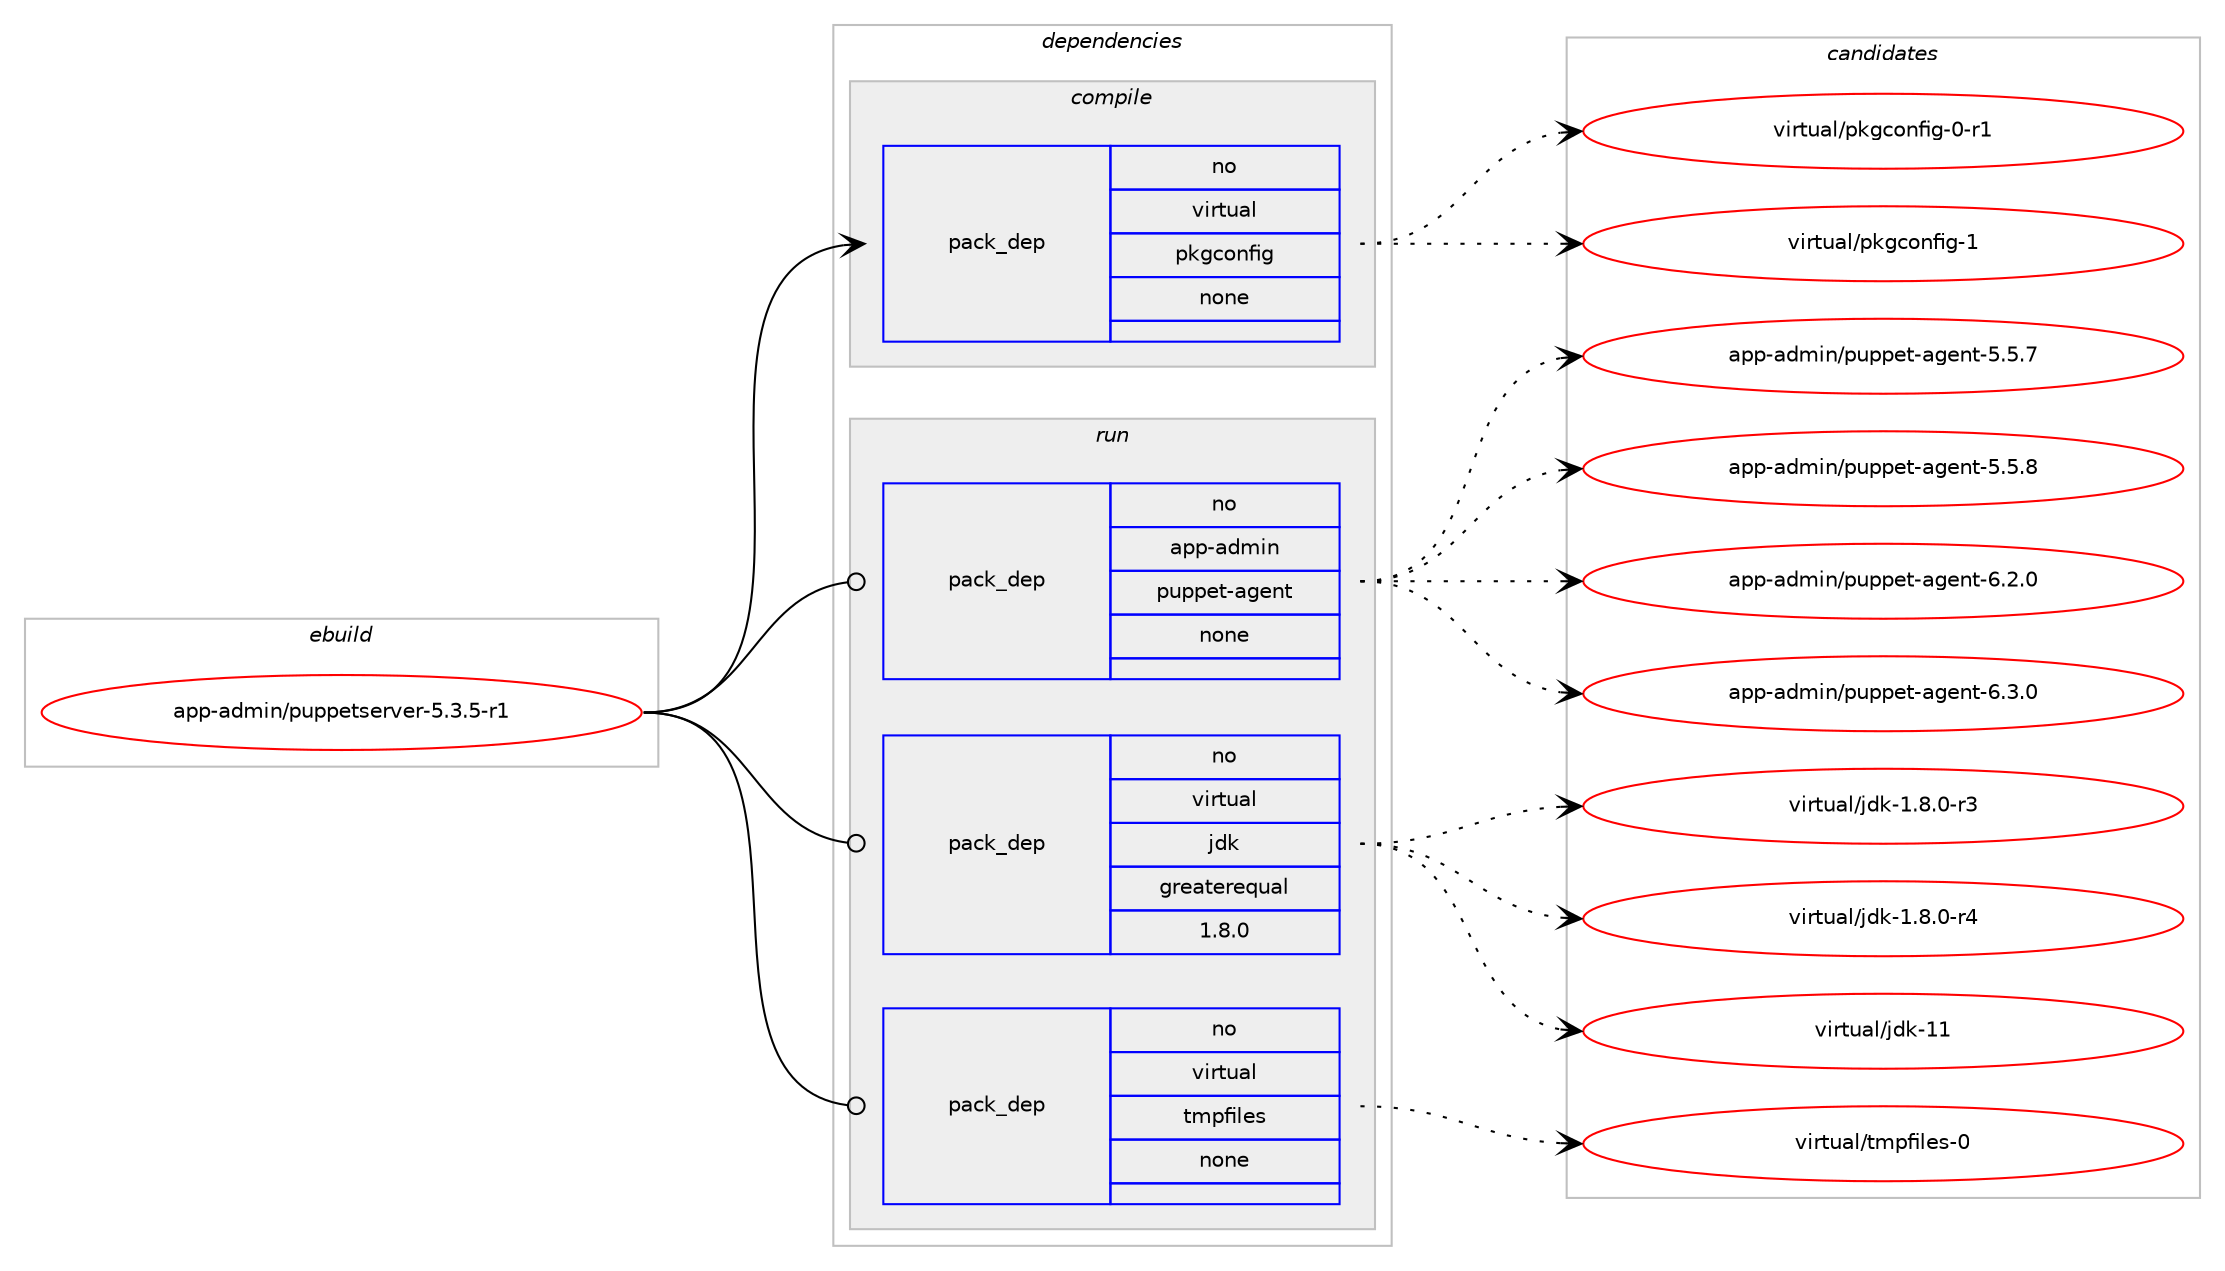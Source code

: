 digraph prolog {

# *************
# Graph options
# *************

newrank=true;
concentrate=true;
compound=true;
graph [rankdir=LR,fontname=Helvetica,fontsize=10,ranksep=1.5];#, ranksep=2.5, nodesep=0.2];
edge  [arrowhead=vee];
node  [fontname=Helvetica,fontsize=10];

# **********
# The ebuild
# **********

subgraph cluster_leftcol {
color=gray;
rank=same;
label=<<i>ebuild</i>>;
id [label="app-admin/puppetserver-5.3.5-r1", color=red, width=4, href="../app-admin/puppetserver-5.3.5-r1.svg"];
}

# ****************
# The dependencies
# ****************

subgraph cluster_midcol {
color=gray;
label=<<i>dependencies</i>>;
subgraph cluster_compile {
fillcolor="#eeeeee";
style=filled;
label=<<i>compile</i>>;
subgraph pack902619 {
dependency1267808 [label=<<TABLE BORDER="0" CELLBORDER="1" CELLSPACING="0" CELLPADDING="4" WIDTH="220"><TR><TD ROWSPAN="6" CELLPADDING="30">pack_dep</TD></TR><TR><TD WIDTH="110">no</TD></TR><TR><TD>virtual</TD></TR><TR><TD>pkgconfig</TD></TR><TR><TD>none</TD></TR><TR><TD></TD></TR></TABLE>>, shape=none, color=blue];
}
id:e -> dependency1267808:w [weight=20,style="solid",arrowhead="vee"];
}
subgraph cluster_compileandrun {
fillcolor="#eeeeee";
style=filled;
label=<<i>compile and run</i>>;
}
subgraph cluster_run {
fillcolor="#eeeeee";
style=filled;
label=<<i>run</i>>;
subgraph pack902620 {
dependency1267809 [label=<<TABLE BORDER="0" CELLBORDER="1" CELLSPACING="0" CELLPADDING="4" WIDTH="220"><TR><TD ROWSPAN="6" CELLPADDING="30">pack_dep</TD></TR><TR><TD WIDTH="110">no</TD></TR><TR><TD>app-admin</TD></TR><TR><TD>puppet-agent</TD></TR><TR><TD>none</TD></TR><TR><TD></TD></TR></TABLE>>, shape=none, color=blue];
}
id:e -> dependency1267809:w [weight=20,style="solid",arrowhead="odot"];
subgraph pack902621 {
dependency1267810 [label=<<TABLE BORDER="0" CELLBORDER="1" CELLSPACING="0" CELLPADDING="4" WIDTH="220"><TR><TD ROWSPAN="6" CELLPADDING="30">pack_dep</TD></TR><TR><TD WIDTH="110">no</TD></TR><TR><TD>virtual</TD></TR><TR><TD>jdk</TD></TR><TR><TD>greaterequal</TD></TR><TR><TD>1.8.0</TD></TR></TABLE>>, shape=none, color=blue];
}
id:e -> dependency1267810:w [weight=20,style="solid",arrowhead="odot"];
subgraph pack902622 {
dependency1267811 [label=<<TABLE BORDER="0" CELLBORDER="1" CELLSPACING="0" CELLPADDING="4" WIDTH="220"><TR><TD ROWSPAN="6" CELLPADDING="30">pack_dep</TD></TR><TR><TD WIDTH="110">no</TD></TR><TR><TD>virtual</TD></TR><TR><TD>tmpfiles</TD></TR><TR><TD>none</TD></TR><TR><TD></TD></TR></TABLE>>, shape=none, color=blue];
}
id:e -> dependency1267811:w [weight=20,style="solid",arrowhead="odot"];
}
}

# **************
# The candidates
# **************

subgraph cluster_choices {
rank=same;
color=gray;
label=<<i>candidates</i>>;

subgraph choice902619 {
color=black;
nodesep=1;
choice11810511411611797108471121071039911111010210510345484511449 [label="virtual/pkgconfig-0-r1", color=red, width=4,href="../virtual/pkgconfig-0-r1.svg"];
choice1181051141161179710847112107103991111101021051034549 [label="virtual/pkgconfig-1", color=red, width=4,href="../virtual/pkgconfig-1.svg"];
dependency1267808:e -> choice11810511411611797108471121071039911111010210510345484511449:w [style=dotted,weight="100"];
dependency1267808:e -> choice1181051141161179710847112107103991111101021051034549:w [style=dotted,weight="100"];
}
subgraph choice902620 {
color=black;
nodesep=1;
choice971121124597100109105110471121171121121011164597103101110116455346534655 [label="app-admin/puppet-agent-5.5.7", color=red, width=4,href="../app-admin/puppet-agent-5.5.7.svg"];
choice971121124597100109105110471121171121121011164597103101110116455346534656 [label="app-admin/puppet-agent-5.5.8", color=red, width=4,href="../app-admin/puppet-agent-5.5.8.svg"];
choice971121124597100109105110471121171121121011164597103101110116455446504648 [label="app-admin/puppet-agent-6.2.0", color=red, width=4,href="../app-admin/puppet-agent-6.2.0.svg"];
choice971121124597100109105110471121171121121011164597103101110116455446514648 [label="app-admin/puppet-agent-6.3.0", color=red, width=4,href="../app-admin/puppet-agent-6.3.0.svg"];
dependency1267809:e -> choice971121124597100109105110471121171121121011164597103101110116455346534655:w [style=dotted,weight="100"];
dependency1267809:e -> choice971121124597100109105110471121171121121011164597103101110116455346534656:w [style=dotted,weight="100"];
dependency1267809:e -> choice971121124597100109105110471121171121121011164597103101110116455446504648:w [style=dotted,weight="100"];
dependency1267809:e -> choice971121124597100109105110471121171121121011164597103101110116455446514648:w [style=dotted,weight="100"];
}
subgraph choice902621 {
color=black;
nodesep=1;
choice11810511411611797108471061001074549465646484511451 [label="virtual/jdk-1.8.0-r3", color=red, width=4,href="../virtual/jdk-1.8.0-r3.svg"];
choice11810511411611797108471061001074549465646484511452 [label="virtual/jdk-1.8.0-r4", color=red, width=4,href="../virtual/jdk-1.8.0-r4.svg"];
choice1181051141161179710847106100107454949 [label="virtual/jdk-11", color=red, width=4,href="../virtual/jdk-11.svg"];
dependency1267810:e -> choice11810511411611797108471061001074549465646484511451:w [style=dotted,weight="100"];
dependency1267810:e -> choice11810511411611797108471061001074549465646484511452:w [style=dotted,weight="100"];
dependency1267810:e -> choice1181051141161179710847106100107454949:w [style=dotted,weight="100"];
}
subgraph choice902622 {
color=black;
nodesep=1;
choice11810511411611797108471161091121021051081011154548 [label="virtual/tmpfiles-0", color=red, width=4,href="../virtual/tmpfiles-0.svg"];
dependency1267811:e -> choice11810511411611797108471161091121021051081011154548:w [style=dotted,weight="100"];
}
}

}
